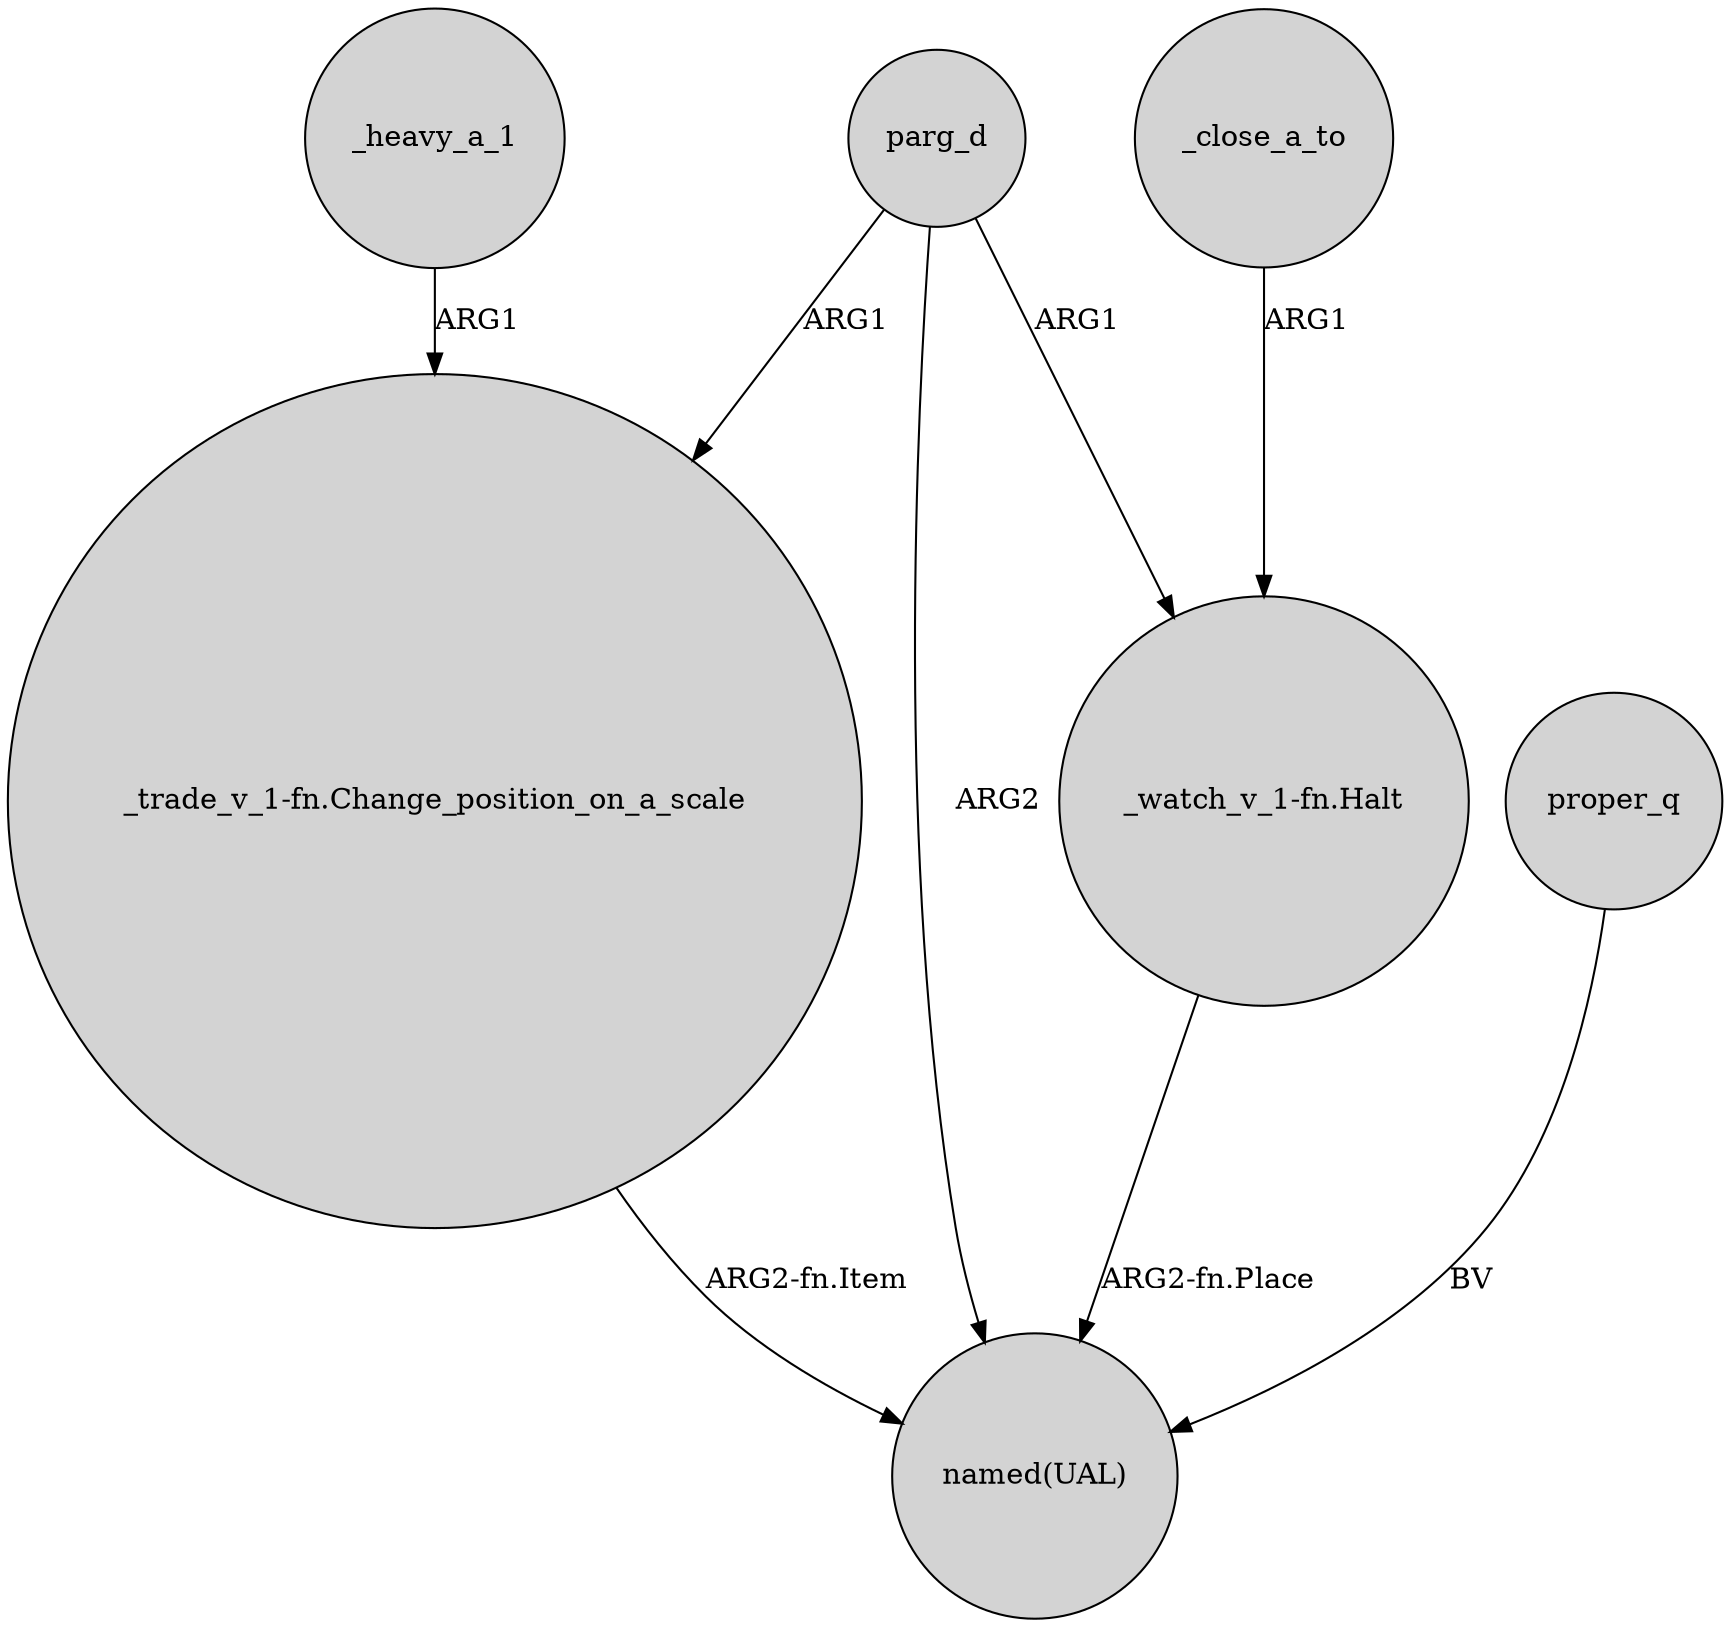 digraph {
	node [shape=circle style=filled]
	_heavy_a_1 -> "_trade_v_1-fn.Change_position_on_a_scale" [label=ARG1]
	_close_a_to -> "_watch_v_1-fn.Halt" [label=ARG1]
	parg_d -> "named(UAL)" [label=ARG2]
	parg_d -> "_trade_v_1-fn.Change_position_on_a_scale" [label=ARG1]
	proper_q -> "named(UAL)" [label=BV]
	parg_d -> "_watch_v_1-fn.Halt" [label=ARG1]
	"_watch_v_1-fn.Halt" -> "named(UAL)" [label="ARG2-fn.Place"]
	"_trade_v_1-fn.Change_position_on_a_scale" -> "named(UAL)" [label="ARG2-fn.Item"]
}
